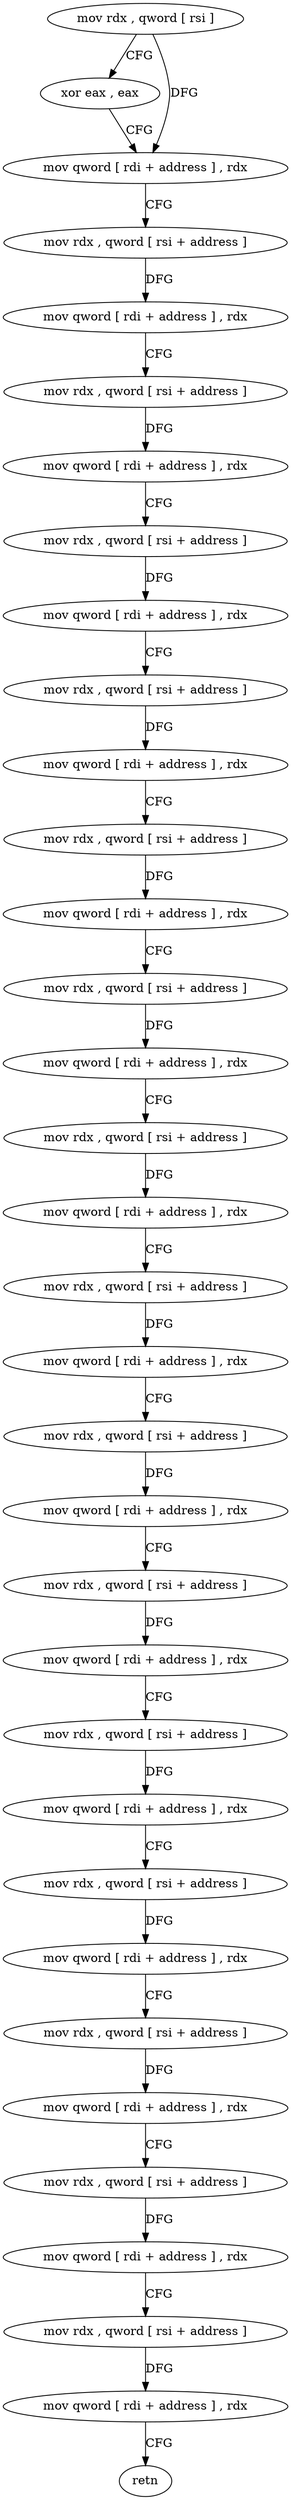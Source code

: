 digraph "func" {
"208864" [label = "mov rdx , qword [ rsi ]" ]
"208867" [label = "xor eax , eax" ]
"208869" [label = "mov qword [ rdi + address ] , rdx" ]
"208876" [label = "mov rdx , qword [ rsi + address ]" ]
"208880" [label = "mov qword [ rdi + address ] , rdx" ]
"208887" [label = "mov rdx , qword [ rsi + address ]" ]
"208891" [label = "mov qword [ rdi + address ] , rdx" ]
"208898" [label = "mov rdx , qword [ rsi + address ]" ]
"208902" [label = "mov qword [ rdi + address ] , rdx" ]
"208909" [label = "mov rdx , qword [ rsi + address ]" ]
"208913" [label = "mov qword [ rdi + address ] , rdx" ]
"208920" [label = "mov rdx , qword [ rsi + address ]" ]
"208924" [label = "mov qword [ rdi + address ] , rdx" ]
"208931" [label = "mov rdx , qword [ rsi + address ]" ]
"208935" [label = "mov qword [ rdi + address ] , rdx" ]
"208942" [label = "mov rdx , qword [ rsi + address ]" ]
"208946" [label = "mov qword [ rdi + address ] , rdx" ]
"208953" [label = "mov rdx , qword [ rsi + address ]" ]
"208957" [label = "mov qword [ rdi + address ] , rdx" ]
"208964" [label = "mov rdx , qword [ rsi + address ]" ]
"208968" [label = "mov qword [ rdi + address ] , rdx" ]
"208975" [label = "mov rdx , qword [ rsi + address ]" ]
"208979" [label = "mov qword [ rdi + address ] , rdx" ]
"208986" [label = "mov rdx , qword [ rsi + address ]" ]
"208990" [label = "mov qword [ rdi + address ] , rdx" ]
"208997" [label = "mov rdx , qword [ rsi + address ]" ]
"209001" [label = "mov qword [ rdi + address ] , rdx" ]
"209008" [label = "mov rdx , qword [ rsi + address ]" ]
"209012" [label = "mov qword [ rdi + address ] , rdx" ]
"209019" [label = "mov rdx , qword [ rsi + address ]" ]
"209023" [label = "mov qword [ rdi + address ] , rdx" ]
"209030" [label = "mov rdx , qword [ rsi + address ]" ]
"209034" [label = "mov qword [ rdi + address ] , rdx" ]
"209041" [label = "retn" ]
"208864" -> "208867" [ label = "CFG" ]
"208864" -> "208869" [ label = "DFG" ]
"208867" -> "208869" [ label = "CFG" ]
"208869" -> "208876" [ label = "CFG" ]
"208876" -> "208880" [ label = "DFG" ]
"208880" -> "208887" [ label = "CFG" ]
"208887" -> "208891" [ label = "DFG" ]
"208891" -> "208898" [ label = "CFG" ]
"208898" -> "208902" [ label = "DFG" ]
"208902" -> "208909" [ label = "CFG" ]
"208909" -> "208913" [ label = "DFG" ]
"208913" -> "208920" [ label = "CFG" ]
"208920" -> "208924" [ label = "DFG" ]
"208924" -> "208931" [ label = "CFG" ]
"208931" -> "208935" [ label = "DFG" ]
"208935" -> "208942" [ label = "CFG" ]
"208942" -> "208946" [ label = "DFG" ]
"208946" -> "208953" [ label = "CFG" ]
"208953" -> "208957" [ label = "DFG" ]
"208957" -> "208964" [ label = "CFG" ]
"208964" -> "208968" [ label = "DFG" ]
"208968" -> "208975" [ label = "CFG" ]
"208975" -> "208979" [ label = "DFG" ]
"208979" -> "208986" [ label = "CFG" ]
"208986" -> "208990" [ label = "DFG" ]
"208990" -> "208997" [ label = "CFG" ]
"208997" -> "209001" [ label = "DFG" ]
"209001" -> "209008" [ label = "CFG" ]
"209008" -> "209012" [ label = "DFG" ]
"209012" -> "209019" [ label = "CFG" ]
"209019" -> "209023" [ label = "DFG" ]
"209023" -> "209030" [ label = "CFG" ]
"209030" -> "209034" [ label = "DFG" ]
"209034" -> "209041" [ label = "CFG" ]
}
